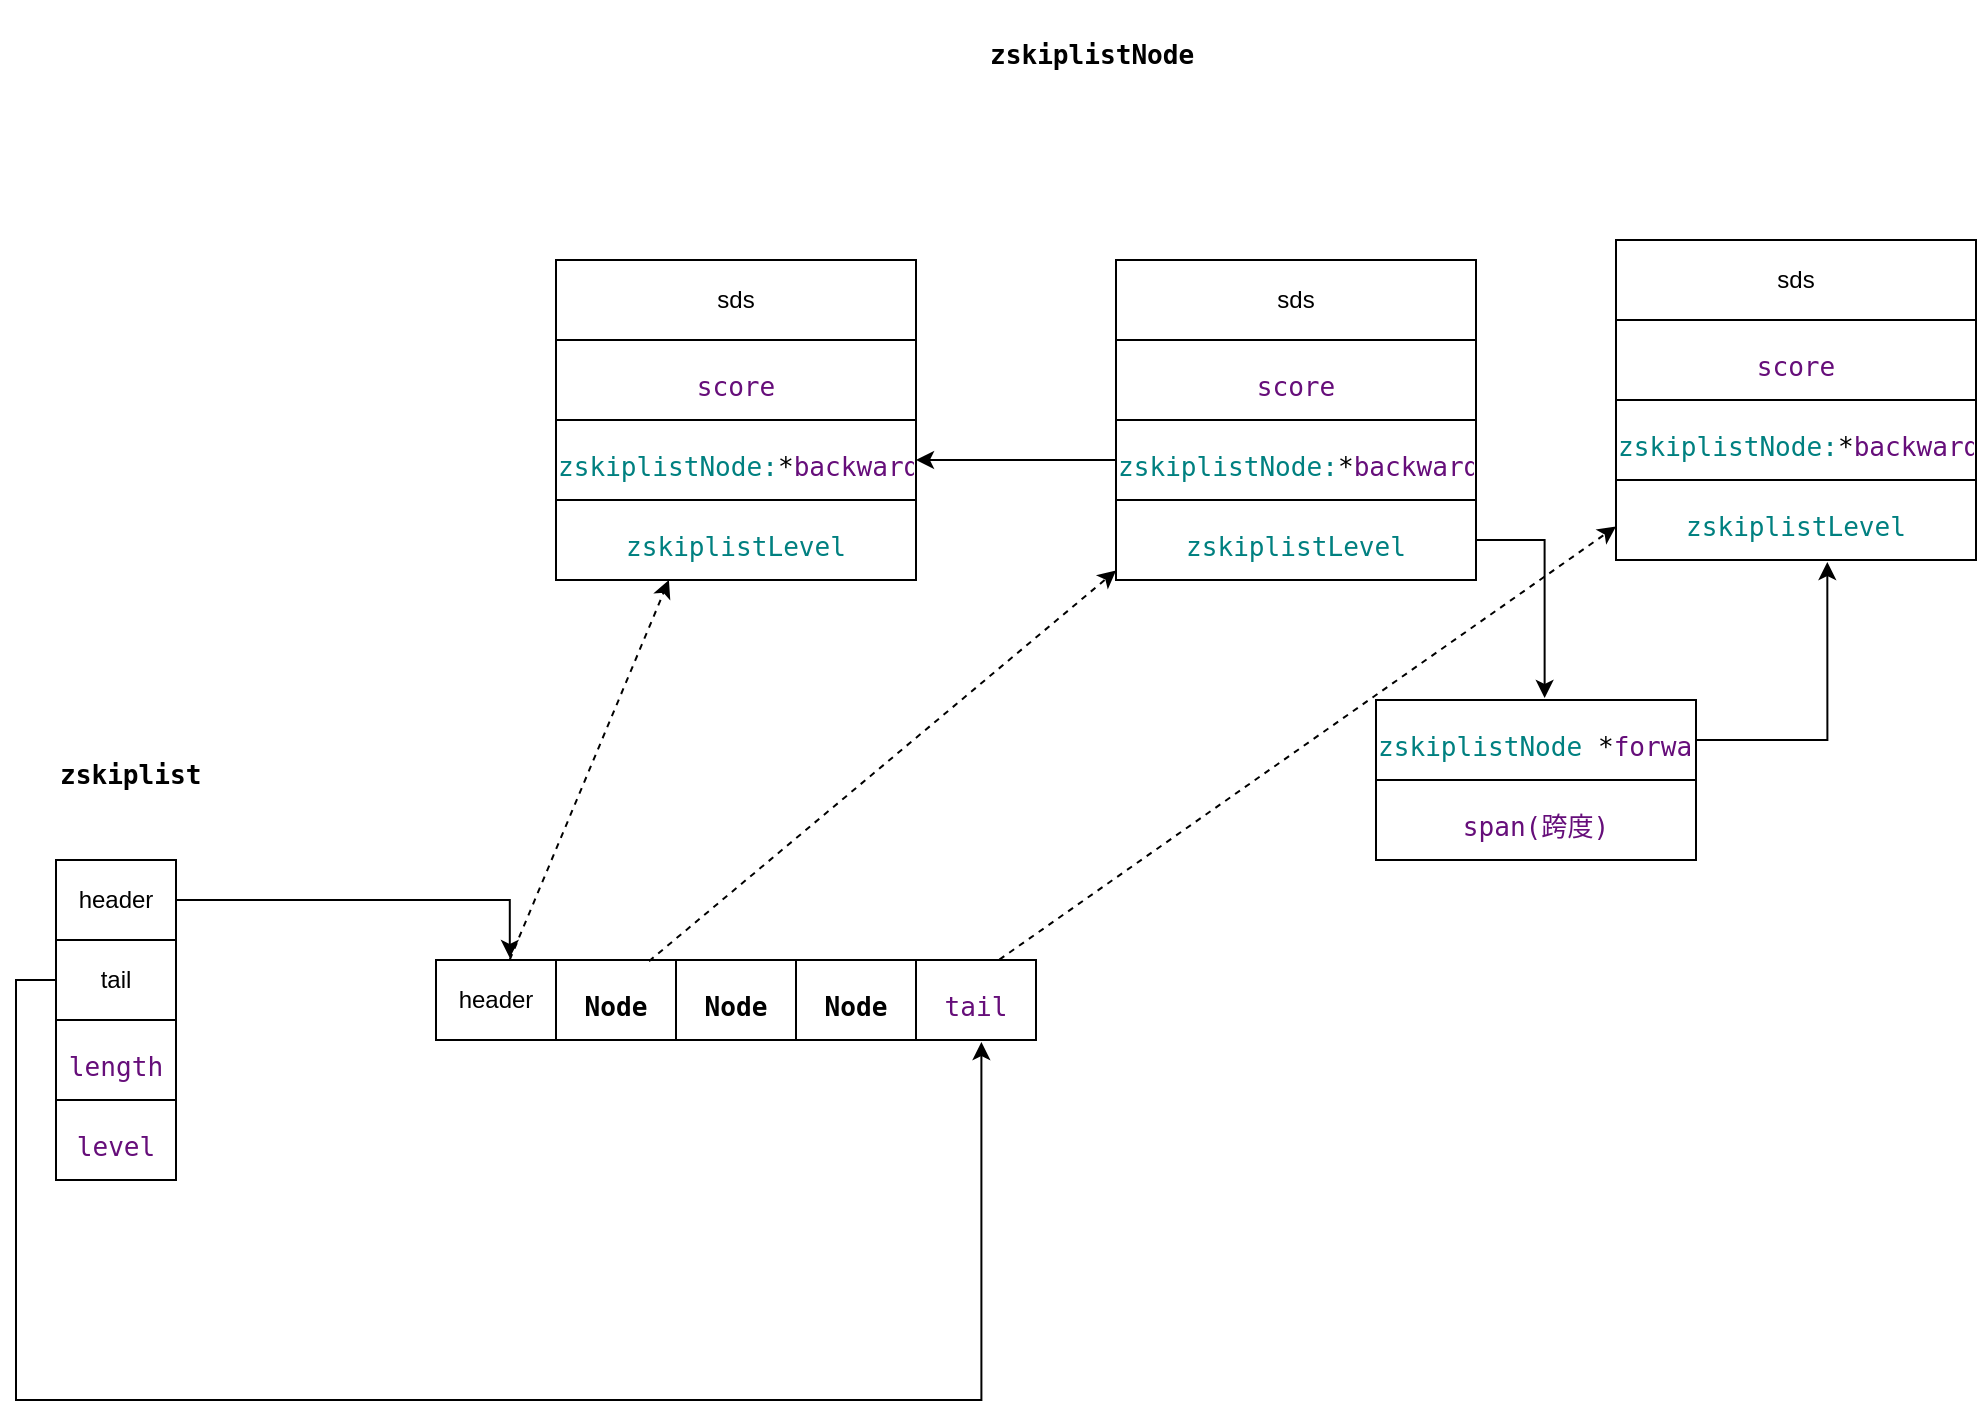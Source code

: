 <mxfile version="19.0.1" type="github">
  <diagram id="4bk-3TSJw1YxWKOTM-wk" name="第 1 页">
    <mxGraphModel dx="1038" dy="579" grid="1" gridSize="10" guides="1" tooltips="1" connect="1" arrows="1" fold="1" page="1" pageScale="1" pageWidth="20000" pageHeight="20000" math="0" shadow="0">
      <root>
        <mxCell id="0" />
        <mxCell id="1" parent="0" />
        <mxCell id="xa0LcUNzNGY0evP8suMF-8" value="" style="shape=table;startSize=0;container=1;collapsible=0;childLayout=tableLayout;" vertex="1" parent="1">
          <mxGeometry x="290" y="150" width="180" height="160" as="geometry" />
        </mxCell>
        <mxCell id="xa0LcUNzNGY0evP8suMF-9" value="" style="shape=tableRow;horizontal=0;startSize=0;swimlaneHead=0;swimlaneBody=0;top=0;left=0;bottom=0;right=0;collapsible=0;dropTarget=0;fillColor=none;points=[[0,0.5],[1,0.5]];portConstraint=eastwest;" vertex="1" parent="xa0LcUNzNGY0evP8suMF-8">
          <mxGeometry width="180" height="40" as="geometry" />
        </mxCell>
        <mxCell id="xa0LcUNzNGY0evP8suMF-10" value="sds" style="shape=partialRectangle;html=1;whiteSpace=wrap;connectable=0;overflow=hidden;fillColor=none;top=0;left=0;bottom=0;right=0;pointerEvents=1;" vertex="1" parent="xa0LcUNzNGY0evP8suMF-9">
          <mxGeometry width="180" height="40" as="geometry">
            <mxRectangle width="180" height="40" as="alternateBounds" />
          </mxGeometry>
        </mxCell>
        <mxCell id="xa0LcUNzNGY0evP8suMF-11" value="" style="shape=tableRow;horizontal=0;startSize=0;swimlaneHead=0;swimlaneBody=0;top=0;left=0;bottom=0;right=0;collapsible=0;dropTarget=0;fillColor=none;points=[[0,0.5],[1,0.5]];portConstraint=eastwest;" vertex="1" parent="xa0LcUNzNGY0evP8suMF-8">
          <mxGeometry y="40" width="180" height="40" as="geometry" />
        </mxCell>
        <mxCell id="xa0LcUNzNGY0evP8suMF-12" value="&lt;pre style=&quot;background-color: rgb(255, 255, 255); font-family: &amp;quot;JetBrains Mono&amp;quot;, monospace; font-size: 9.8pt;&quot;&gt;&lt;span style=&quot;color:#660e7a;&quot;&gt;score&lt;/span&gt;&lt;/pre&gt;" style="shape=partialRectangle;html=1;whiteSpace=wrap;connectable=0;overflow=hidden;fillColor=none;top=0;left=0;bottom=0;right=0;pointerEvents=1;" vertex="1" parent="xa0LcUNzNGY0evP8suMF-11">
          <mxGeometry width="180" height="40" as="geometry">
            <mxRectangle width="180" height="40" as="alternateBounds" />
          </mxGeometry>
        </mxCell>
        <mxCell id="xa0LcUNzNGY0evP8suMF-13" value="" style="shape=tableRow;horizontal=0;startSize=0;swimlaneHead=0;swimlaneBody=0;top=0;left=0;bottom=0;right=0;collapsible=0;dropTarget=0;fillColor=none;points=[[0,0.5],[1,0.5]];portConstraint=eastwest;" vertex="1" parent="xa0LcUNzNGY0evP8suMF-8">
          <mxGeometry y="80" width="180" height="40" as="geometry" />
        </mxCell>
        <mxCell id="xa0LcUNzNGY0evP8suMF-14" value="&lt;pre style=&quot;background-color: rgb(255, 255, 255); font-family: &amp;quot;JetBrains Mono&amp;quot;, monospace; font-size: 9.8pt;&quot;&gt;&lt;span style=&quot;color:#008080;&quot;&gt;zskiplistNode:&lt;/span&gt;*&lt;span style=&quot;font-size: 9.8pt; color: rgb(102, 14, 122);&quot;&gt;backward&lt;/span&gt;&lt;/pre&gt;" style="shape=partialRectangle;html=1;whiteSpace=wrap;connectable=0;overflow=hidden;fillColor=none;top=0;left=0;bottom=0;right=0;pointerEvents=1;" vertex="1" parent="xa0LcUNzNGY0evP8suMF-13">
          <mxGeometry width="180" height="40" as="geometry">
            <mxRectangle width="180" height="40" as="alternateBounds" />
          </mxGeometry>
        </mxCell>
        <mxCell id="xa0LcUNzNGY0evP8suMF-15" value="" style="shape=tableRow;horizontal=0;startSize=0;swimlaneHead=0;swimlaneBody=0;top=0;left=0;bottom=0;right=0;collapsible=0;dropTarget=0;fillColor=none;points=[[0,0.5],[1,0.5]];portConstraint=eastwest;" vertex="1" parent="xa0LcUNzNGY0evP8suMF-8">
          <mxGeometry y="120" width="180" height="40" as="geometry" />
        </mxCell>
        <mxCell id="xa0LcUNzNGY0evP8suMF-16" value="&lt;pre style=&quot;background-color: rgb(255, 255, 255); font-family: &amp;quot;JetBrains Mono&amp;quot;, monospace; font-size: 9.8pt;&quot;&gt;&lt;span style=&quot;color:#008080;&quot;&gt;zskiplistLevel&lt;/span&gt;&lt;/pre&gt;" style="shape=partialRectangle;html=1;whiteSpace=wrap;connectable=0;overflow=hidden;fillColor=none;top=0;left=0;bottom=0;right=0;pointerEvents=1;" vertex="1" parent="xa0LcUNzNGY0evP8suMF-15">
          <mxGeometry width="180" height="40" as="geometry">
            <mxRectangle width="180" height="40" as="alternateBounds" />
          </mxGeometry>
        </mxCell>
        <mxCell id="xa0LcUNzNGY0evP8suMF-22" value="&lt;pre style=&quot;background-color: rgb(255, 255, 255); font-family: &amp;quot;JetBrains Mono&amp;quot;, monospace; font-size: 9.8pt;&quot;&gt;&lt;b style=&quot;&quot;&gt;zskiplistNode&lt;/b&gt;&lt;/pre&gt;" style="text;whiteSpace=wrap;html=1;" vertex="1" parent="1">
          <mxGeometry x="505" y="20" width="110" height="60" as="geometry" />
        </mxCell>
        <mxCell id="xa0LcUNzNGY0evP8suMF-24" value="" style="shape=table;startSize=0;container=1;collapsible=0;childLayout=tableLayout;" vertex="1" parent="1">
          <mxGeometry x="570" y="150" width="180" height="160" as="geometry" />
        </mxCell>
        <mxCell id="xa0LcUNzNGY0evP8suMF-25" value="" style="shape=tableRow;horizontal=0;startSize=0;swimlaneHead=0;swimlaneBody=0;top=0;left=0;bottom=0;right=0;collapsible=0;dropTarget=0;fillColor=none;points=[[0,0.5],[1,0.5]];portConstraint=eastwest;" vertex="1" parent="xa0LcUNzNGY0evP8suMF-24">
          <mxGeometry width="180" height="40" as="geometry" />
        </mxCell>
        <mxCell id="xa0LcUNzNGY0evP8suMF-26" value="sds" style="shape=partialRectangle;html=1;whiteSpace=wrap;connectable=0;overflow=hidden;fillColor=none;top=0;left=0;bottom=0;right=0;pointerEvents=1;" vertex="1" parent="xa0LcUNzNGY0evP8suMF-25">
          <mxGeometry width="180" height="40" as="geometry">
            <mxRectangle width="180" height="40" as="alternateBounds" />
          </mxGeometry>
        </mxCell>
        <mxCell id="xa0LcUNzNGY0evP8suMF-27" value="" style="shape=tableRow;horizontal=0;startSize=0;swimlaneHead=0;swimlaneBody=0;top=0;left=0;bottom=0;right=0;collapsible=0;dropTarget=0;fillColor=none;points=[[0,0.5],[1,0.5]];portConstraint=eastwest;" vertex="1" parent="xa0LcUNzNGY0evP8suMF-24">
          <mxGeometry y="40" width="180" height="40" as="geometry" />
        </mxCell>
        <mxCell id="xa0LcUNzNGY0evP8suMF-28" value="&lt;pre style=&quot;background-color: rgb(255, 255, 255); font-family: &amp;quot;JetBrains Mono&amp;quot;, monospace; font-size: 9.8pt;&quot;&gt;&lt;span style=&quot;color:#660e7a;&quot;&gt;score&lt;/span&gt;&lt;/pre&gt;" style="shape=partialRectangle;html=1;whiteSpace=wrap;connectable=0;overflow=hidden;fillColor=none;top=0;left=0;bottom=0;right=0;pointerEvents=1;" vertex="1" parent="xa0LcUNzNGY0evP8suMF-27">
          <mxGeometry width="180" height="40" as="geometry">
            <mxRectangle width="180" height="40" as="alternateBounds" />
          </mxGeometry>
        </mxCell>
        <mxCell id="xa0LcUNzNGY0evP8suMF-29" value="" style="shape=tableRow;horizontal=0;startSize=0;swimlaneHead=0;swimlaneBody=0;top=0;left=0;bottom=0;right=0;collapsible=0;dropTarget=0;fillColor=none;points=[[0,0.5],[1,0.5]];portConstraint=eastwest;" vertex="1" parent="xa0LcUNzNGY0evP8suMF-24">
          <mxGeometry y="80" width="180" height="40" as="geometry" />
        </mxCell>
        <mxCell id="xa0LcUNzNGY0evP8suMF-30" value="&lt;pre style=&quot;background-color: rgb(255, 255, 255); font-family: &amp;quot;JetBrains Mono&amp;quot;, monospace; font-size: 9.8pt;&quot;&gt;&lt;pre style=&quot;font-family: &amp;quot;JetBrains Mono&amp;quot;, monospace; font-size: 9.8pt;&quot;&gt;&lt;span style=&quot;color: rgb(0, 128, 128);&quot;&gt;zskiplistNode:&lt;/span&gt;*&lt;span style=&quot;font-size: 9.8pt; color: rgb(102, 14, 122);&quot;&gt;backward&lt;/span&gt;&lt;/pre&gt;&lt;/pre&gt;" style="shape=partialRectangle;html=1;whiteSpace=wrap;connectable=0;overflow=hidden;fillColor=none;top=0;left=0;bottom=0;right=0;pointerEvents=1;" vertex="1" parent="xa0LcUNzNGY0evP8suMF-29">
          <mxGeometry width="180" height="40" as="geometry">
            <mxRectangle width="180" height="40" as="alternateBounds" />
          </mxGeometry>
        </mxCell>
        <mxCell id="xa0LcUNzNGY0evP8suMF-31" value="" style="shape=tableRow;horizontal=0;startSize=0;swimlaneHead=0;swimlaneBody=0;top=0;left=0;bottom=0;right=0;collapsible=0;dropTarget=0;fillColor=none;points=[[0,0.5],[1,0.5]];portConstraint=eastwest;" vertex="1" parent="xa0LcUNzNGY0evP8suMF-24">
          <mxGeometry y="120" width="180" height="40" as="geometry" />
        </mxCell>
        <mxCell id="xa0LcUNzNGY0evP8suMF-32" value="&lt;pre style=&quot;background-color: rgb(255, 255, 255); font-family: &amp;quot;JetBrains Mono&amp;quot;, monospace; font-size: 9.8pt;&quot;&gt;&lt;span style=&quot;color:#008080;&quot;&gt;zskiplistLevel&lt;/span&gt;&lt;/pre&gt;" style="shape=partialRectangle;html=1;whiteSpace=wrap;connectable=0;overflow=hidden;fillColor=none;top=0;left=0;bottom=0;right=0;pointerEvents=1;" vertex="1" parent="xa0LcUNzNGY0evP8suMF-31">
          <mxGeometry width="180" height="40" as="geometry">
            <mxRectangle width="180" height="40" as="alternateBounds" />
          </mxGeometry>
        </mxCell>
        <mxCell id="xa0LcUNzNGY0evP8suMF-34" style="edgeStyle=orthogonalEdgeStyle;rounded=0;orthogonalLoop=1;jettySize=auto;html=1;fontColor=#000000;" edge="1" parent="1" source="xa0LcUNzNGY0evP8suMF-29" target="xa0LcUNzNGY0evP8suMF-13">
          <mxGeometry relative="1" as="geometry" />
        </mxCell>
        <mxCell id="xa0LcUNzNGY0evP8suMF-35" style="edgeStyle=orthogonalEdgeStyle;rounded=0;orthogonalLoop=1;jettySize=auto;html=1;fontColor=#000000;entryX=0.527;entryY=-0.025;entryDx=0;entryDy=0;entryPerimeter=0;" edge="1" parent="1" source="xa0LcUNzNGY0evP8suMF-31" target="xa0LcUNzNGY0evP8suMF-37">
          <mxGeometry relative="1" as="geometry">
            <mxPoint x="210" y="290" as="targetPoint" />
          </mxGeometry>
        </mxCell>
        <mxCell id="xa0LcUNzNGY0evP8suMF-36" value="" style="shape=table;startSize=0;container=1;collapsible=0;childLayout=tableLayout;fontColor=#000000;" vertex="1" parent="1">
          <mxGeometry x="700" y="370" width="160" height="80" as="geometry" />
        </mxCell>
        <mxCell id="xa0LcUNzNGY0evP8suMF-37" value="" style="shape=tableRow;horizontal=0;startSize=0;swimlaneHead=0;swimlaneBody=0;top=0;left=0;bottom=0;right=0;collapsible=0;dropTarget=0;fillColor=none;points=[[0,0.5],[1,0.5]];portConstraint=eastwest;fontColor=#000000;" vertex="1" parent="xa0LcUNzNGY0evP8suMF-36">
          <mxGeometry width="160" height="40" as="geometry" />
        </mxCell>
        <mxCell id="xa0LcUNzNGY0evP8suMF-38" value="&lt;pre style=&quot;background-color: rgb(255, 255, 255); font-family: &amp;quot;JetBrains Mono&amp;quot;, monospace; font-size: 9.8pt;&quot;&gt;&lt;pre style=&quot;font-family: &amp;quot;JetBrains Mono&amp;quot;, monospace; font-size: 9.8pt;&quot;&gt;&lt;span style=&quot;color:#008080;&quot;&gt;zskiplistNode &lt;/span&gt;*&lt;span style=&quot;color:#660e7a;&quot;&gt;forward&lt;/span&gt;;&lt;/pre&gt;&lt;/pre&gt;" style="shape=partialRectangle;html=1;whiteSpace=wrap;connectable=0;overflow=hidden;fillColor=none;top=0;left=0;bottom=0;right=0;pointerEvents=1;fontColor=#000000;" vertex="1" parent="xa0LcUNzNGY0evP8suMF-37">
          <mxGeometry width="160" height="40" as="geometry">
            <mxRectangle width="160" height="40" as="alternateBounds" />
          </mxGeometry>
        </mxCell>
        <mxCell id="xa0LcUNzNGY0evP8suMF-39" value="" style="shape=tableRow;horizontal=0;startSize=0;swimlaneHead=0;swimlaneBody=0;top=0;left=0;bottom=0;right=0;collapsible=0;dropTarget=0;fillColor=none;points=[[0,0.5],[1,0.5]];portConstraint=eastwest;fontColor=#000000;" vertex="1" parent="xa0LcUNzNGY0evP8suMF-36">
          <mxGeometry y="40" width="160" height="40" as="geometry" />
        </mxCell>
        <mxCell id="xa0LcUNzNGY0evP8suMF-40" value="&lt;pre style=&quot;background-color: rgb(255, 255, 255); font-family: &amp;quot;JetBrains Mono&amp;quot;, monospace; font-size: 9.8pt;&quot;&gt;&lt;span style=&quot;color:#660e7a;&quot;&gt;span(跨度)&lt;/span&gt;&lt;/pre&gt;" style="shape=partialRectangle;html=1;whiteSpace=wrap;connectable=0;overflow=hidden;fillColor=none;top=0;left=0;bottom=0;right=0;pointerEvents=1;fontColor=#000000;" vertex="1" parent="xa0LcUNzNGY0evP8suMF-39">
          <mxGeometry width="160" height="40" as="geometry">
            <mxRectangle width="160" height="40" as="alternateBounds" />
          </mxGeometry>
        </mxCell>
        <mxCell id="xa0LcUNzNGY0evP8suMF-41" value="" style="shape=table;startSize=0;container=1;collapsible=0;childLayout=tableLayout;" vertex="1" parent="1">
          <mxGeometry x="820" y="140" width="180" height="160" as="geometry" />
        </mxCell>
        <mxCell id="xa0LcUNzNGY0evP8suMF-42" value="" style="shape=tableRow;horizontal=0;startSize=0;swimlaneHead=0;swimlaneBody=0;top=0;left=0;bottom=0;right=0;collapsible=0;dropTarget=0;fillColor=none;points=[[0,0.5],[1,0.5]];portConstraint=eastwest;" vertex="1" parent="xa0LcUNzNGY0evP8suMF-41">
          <mxGeometry width="180" height="40" as="geometry" />
        </mxCell>
        <mxCell id="xa0LcUNzNGY0evP8suMF-43" value="sds" style="shape=partialRectangle;html=1;whiteSpace=wrap;connectable=0;overflow=hidden;fillColor=none;top=0;left=0;bottom=0;right=0;pointerEvents=1;" vertex="1" parent="xa0LcUNzNGY0evP8suMF-42">
          <mxGeometry width="180" height="40" as="geometry">
            <mxRectangle width="180" height="40" as="alternateBounds" />
          </mxGeometry>
        </mxCell>
        <mxCell id="xa0LcUNzNGY0evP8suMF-44" value="" style="shape=tableRow;horizontal=0;startSize=0;swimlaneHead=0;swimlaneBody=0;top=0;left=0;bottom=0;right=0;collapsible=0;dropTarget=0;fillColor=none;points=[[0,0.5],[1,0.5]];portConstraint=eastwest;" vertex="1" parent="xa0LcUNzNGY0evP8suMF-41">
          <mxGeometry y="40" width="180" height="40" as="geometry" />
        </mxCell>
        <mxCell id="xa0LcUNzNGY0evP8suMF-45" value="&lt;pre style=&quot;background-color: rgb(255, 255, 255); font-family: &amp;quot;JetBrains Mono&amp;quot;, monospace; font-size: 9.8pt;&quot;&gt;&lt;span style=&quot;color:#660e7a;&quot;&gt;score&lt;/span&gt;&lt;/pre&gt;" style="shape=partialRectangle;html=1;whiteSpace=wrap;connectable=0;overflow=hidden;fillColor=none;top=0;left=0;bottom=0;right=0;pointerEvents=1;" vertex="1" parent="xa0LcUNzNGY0evP8suMF-44">
          <mxGeometry width="180" height="40" as="geometry">
            <mxRectangle width="180" height="40" as="alternateBounds" />
          </mxGeometry>
        </mxCell>
        <mxCell id="xa0LcUNzNGY0evP8suMF-46" value="" style="shape=tableRow;horizontal=0;startSize=0;swimlaneHead=0;swimlaneBody=0;top=0;left=0;bottom=0;right=0;collapsible=0;dropTarget=0;fillColor=none;points=[[0,0.5],[1,0.5]];portConstraint=eastwest;" vertex="1" parent="xa0LcUNzNGY0evP8suMF-41">
          <mxGeometry y="80" width="180" height="40" as="geometry" />
        </mxCell>
        <mxCell id="xa0LcUNzNGY0evP8suMF-47" value="&lt;pre style=&quot;background-color: rgb(255, 255, 255); font-family: &amp;quot;JetBrains Mono&amp;quot;, monospace; font-size: 9.8pt;&quot;&gt;&lt;pre style=&quot;font-family: &amp;quot;JetBrains Mono&amp;quot;, monospace; font-size: 9.8pt;&quot;&gt;&lt;span style=&quot;color: rgb(0, 128, 128);&quot;&gt;zskiplistNode:&lt;/span&gt;*&lt;span style=&quot;font-size: 9.8pt; color: rgb(102, 14, 122);&quot;&gt;backward&lt;/span&gt;&lt;/pre&gt;&lt;/pre&gt;" style="shape=partialRectangle;html=1;whiteSpace=wrap;connectable=0;overflow=hidden;fillColor=none;top=0;left=0;bottom=0;right=0;pointerEvents=1;" vertex="1" parent="xa0LcUNzNGY0evP8suMF-46">
          <mxGeometry width="180" height="40" as="geometry">
            <mxRectangle width="180" height="40" as="alternateBounds" />
          </mxGeometry>
        </mxCell>
        <mxCell id="xa0LcUNzNGY0evP8suMF-48" value="" style="shape=tableRow;horizontal=0;startSize=0;swimlaneHead=0;swimlaneBody=0;top=0;left=0;bottom=0;right=0;collapsible=0;dropTarget=0;fillColor=none;points=[[0,0.5],[1,0.5]];portConstraint=eastwest;" vertex="1" parent="xa0LcUNzNGY0evP8suMF-41">
          <mxGeometry y="120" width="180" height="40" as="geometry" />
        </mxCell>
        <mxCell id="xa0LcUNzNGY0evP8suMF-49" value="&lt;pre style=&quot;background-color: rgb(255, 255, 255); font-family: &amp;quot;JetBrains Mono&amp;quot;, monospace; font-size: 9.8pt;&quot;&gt;&lt;span style=&quot;color:#008080;&quot;&gt;zskiplistLevel&lt;/span&gt;&lt;/pre&gt;" style="shape=partialRectangle;html=1;whiteSpace=wrap;connectable=0;overflow=hidden;fillColor=none;top=0;left=0;bottom=0;right=0;pointerEvents=1;" vertex="1" parent="xa0LcUNzNGY0evP8suMF-48">
          <mxGeometry width="180" height="40" as="geometry">
            <mxRectangle width="180" height="40" as="alternateBounds" />
          </mxGeometry>
        </mxCell>
        <mxCell id="xa0LcUNzNGY0evP8suMF-53" style="edgeStyle=orthogonalEdgeStyle;rounded=0;orthogonalLoop=1;jettySize=auto;html=1;entryX=0.587;entryY=1.025;entryDx=0;entryDy=0;entryPerimeter=0;fontColor=#000000;" edge="1" parent="1" source="xa0LcUNzNGY0evP8suMF-37" target="xa0LcUNzNGY0evP8suMF-48">
          <mxGeometry relative="1" as="geometry" />
        </mxCell>
        <mxCell id="xa0LcUNzNGY0evP8suMF-54" value="&lt;pre style=&quot;background-color: rgb(255, 255, 255); font-family: &amp;quot;JetBrains Mono&amp;quot;, monospace; font-size: 9.8pt;&quot;&gt;&lt;b style=&quot;&quot;&gt;zskiplist&lt;/b&gt;&lt;/pre&gt;" style="text;whiteSpace=wrap;html=1;fontColor=#000000;" vertex="1" parent="1">
          <mxGeometry x="40" y="380" width="80" height="60" as="geometry" />
        </mxCell>
        <mxCell id="xa0LcUNzNGY0evP8suMF-55" value="" style="shape=table;startSize=0;container=1;collapsible=0;childLayout=tableLayout;fontColor=#000000;" vertex="1" parent="1">
          <mxGeometry x="230" y="500" width="300" height="40" as="geometry" />
        </mxCell>
        <mxCell id="xa0LcUNzNGY0evP8suMF-56" value="" style="shape=tableRow;horizontal=0;startSize=0;swimlaneHead=0;swimlaneBody=0;top=0;left=0;bottom=0;right=0;collapsible=0;dropTarget=0;fillColor=none;points=[[0,0.5],[1,0.5]];portConstraint=eastwest;fontColor=#000000;" vertex="1" parent="xa0LcUNzNGY0evP8suMF-55">
          <mxGeometry width="300" height="40" as="geometry" />
        </mxCell>
        <mxCell id="xa0LcUNzNGY0evP8suMF-57" value="header" style="shape=partialRectangle;html=1;whiteSpace=wrap;connectable=0;overflow=hidden;fillColor=none;top=0;left=0;bottom=0;right=0;pointerEvents=1;fontColor=#000000;" vertex="1" parent="xa0LcUNzNGY0evP8suMF-56">
          <mxGeometry width="60" height="40" as="geometry">
            <mxRectangle width="60" height="40" as="alternateBounds" />
          </mxGeometry>
        </mxCell>
        <mxCell id="xa0LcUNzNGY0evP8suMF-58" value="&lt;pre style=&quot;text-align: left; background-color: rgb(255, 255, 255); font-family: &amp;quot;JetBrains Mono&amp;quot;, monospace; font-size: 9.8pt;&quot;&gt;&lt;b&gt;Node&lt;/b&gt;&lt;/pre&gt;" style="shape=partialRectangle;html=1;whiteSpace=wrap;connectable=0;overflow=hidden;fillColor=none;top=0;left=0;bottom=0;right=0;pointerEvents=1;fontColor=#000000;strokeColor=none;" vertex="1" parent="xa0LcUNzNGY0evP8suMF-56">
          <mxGeometry x="60" width="60" height="40" as="geometry">
            <mxRectangle width="60" height="40" as="alternateBounds" />
          </mxGeometry>
        </mxCell>
        <mxCell id="xa0LcUNzNGY0evP8suMF-59" value="&lt;pre style=&quot;text-align: left; background-color: rgb(255, 255, 255); font-family: &amp;quot;JetBrains Mono&amp;quot;, monospace; font-size: 9.8pt;&quot;&gt;&lt;b&gt;Node&lt;/b&gt;&lt;/pre&gt;" style="shape=partialRectangle;html=1;whiteSpace=wrap;connectable=0;overflow=hidden;fillColor=none;top=0;left=0;bottom=0;right=0;pointerEvents=1;fontColor=#000000;" vertex="1" parent="xa0LcUNzNGY0evP8suMF-56">
          <mxGeometry x="120" width="60" height="40" as="geometry">
            <mxRectangle width="60" height="40" as="alternateBounds" />
          </mxGeometry>
        </mxCell>
        <mxCell id="xa0LcUNzNGY0evP8suMF-60" value="&lt;pre style=&quot;text-align: left; background-color: rgb(255, 255, 255); font-family: &amp;quot;JetBrains Mono&amp;quot;, monospace; font-size: 9.8pt;&quot;&gt;&lt;b&gt;Node&lt;/b&gt;&lt;/pre&gt;" style="shape=partialRectangle;html=1;whiteSpace=wrap;connectable=0;overflow=hidden;fillColor=none;top=0;left=0;bottom=0;right=0;pointerEvents=1;fontColor=#000000;" vertex="1" parent="xa0LcUNzNGY0evP8suMF-56">
          <mxGeometry x="180" width="60" height="40" as="geometry">
            <mxRectangle width="60" height="40" as="alternateBounds" />
          </mxGeometry>
        </mxCell>
        <mxCell id="xa0LcUNzNGY0evP8suMF-61" value="&lt;pre style=&quot;background-color: rgb(255, 255, 255); font-family: &amp;quot;JetBrains Mono&amp;quot;, monospace; font-size: 9.8pt;&quot;&gt;&lt;span style=&quot;color:#660e7a;&quot;&gt;tail&lt;/span&gt;&lt;/pre&gt;" style="shape=partialRectangle;html=1;whiteSpace=wrap;connectable=0;overflow=hidden;fillColor=none;top=0;left=0;bottom=0;right=0;pointerEvents=1;fontColor=#000000;" vertex="1" parent="xa0LcUNzNGY0evP8suMF-56">
          <mxGeometry x="240" width="60" height="40" as="geometry">
            <mxRectangle width="60" height="40" as="alternateBounds" />
          </mxGeometry>
        </mxCell>
        <mxCell id="xa0LcUNzNGY0evP8suMF-68" value="" style="shape=table;startSize=0;container=1;collapsible=0;childLayout=tableLayout;fontColor=#000000;" vertex="1" parent="1">
          <mxGeometry x="40" y="450" width="60" height="160" as="geometry" />
        </mxCell>
        <mxCell id="xa0LcUNzNGY0evP8suMF-69" value="" style="shape=tableRow;horizontal=0;startSize=0;swimlaneHead=0;swimlaneBody=0;top=0;left=0;bottom=0;right=0;collapsible=0;dropTarget=0;fillColor=none;points=[[0,0.5],[1,0.5]];portConstraint=eastwest;fontColor=#000000;" vertex="1" parent="xa0LcUNzNGY0evP8suMF-68">
          <mxGeometry width="60" height="40" as="geometry" />
        </mxCell>
        <mxCell id="xa0LcUNzNGY0evP8suMF-70" value="header" style="shape=partialRectangle;html=1;whiteSpace=wrap;connectable=0;overflow=hidden;fillColor=none;top=0;left=0;bottom=0;right=0;pointerEvents=1;fontColor=#000000;" vertex="1" parent="xa0LcUNzNGY0evP8suMF-69">
          <mxGeometry width="60" height="40" as="geometry">
            <mxRectangle width="60" height="40" as="alternateBounds" />
          </mxGeometry>
        </mxCell>
        <mxCell id="xa0LcUNzNGY0evP8suMF-75" style="shape=tableRow;horizontal=0;startSize=0;swimlaneHead=0;swimlaneBody=0;top=0;left=0;bottom=0;right=0;collapsible=0;dropTarget=0;fillColor=none;points=[[0,0.5],[1,0.5]];portConstraint=eastwest;fontColor=#000000;" vertex="1" parent="xa0LcUNzNGY0evP8suMF-68">
          <mxGeometry y="40" width="60" height="40" as="geometry" />
        </mxCell>
        <mxCell id="xa0LcUNzNGY0evP8suMF-76" value="&lt;span style=&quot;&quot;&gt;tail&lt;/span&gt;" style="shape=partialRectangle;html=1;whiteSpace=wrap;connectable=0;overflow=hidden;fillColor=none;top=0;left=0;bottom=0;right=0;pointerEvents=1;fontColor=#000000;" vertex="1" parent="xa0LcUNzNGY0evP8suMF-75">
          <mxGeometry width="60" height="40" as="geometry">
            <mxRectangle width="60" height="40" as="alternateBounds" />
          </mxGeometry>
        </mxCell>
        <mxCell id="xa0LcUNzNGY0evP8suMF-71" value="" style="shape=tableRow;horizontal=0;startSize=0;swimlaneHead=0;swimlaneBody=0;top=0;left=0;bottom=0;right=0;collapsible=0;dropTarget=0;fillColor=none;points=[[0,0.5],[1,0.5]];portConstraint=eastwest;fontColor=#000000;" vertex="1" parent="xa0LcUNzNGY0evP8suMF-68">
          <mxGeometry y="80" width="60" height="40" as="geometry" />
        </mxCell>
        <mxCell id="xa0LcUNzNGY0evP8suMF-72" value="&lt;pre style=&quot;background-color: rgb(255, 255, 255); font-family: &amp;quot;JetBrains Mono&amp;quot;, monospace; font-size: 9.8pt;&quot;&gt;&lt;span style=&quot;color: rgb(102, 14, 122);&quot;&gt;length&lt;/span&gt;&lt;/pre&gt;" style="shape=partialRectangle;html=1;whiteSpace=wrap;connectable=0;overflow=hidden;fillColor=none;top=0;left=0;bottom=0;right=0;pointerEvents=1;fontColor=#000000;" vertex="1" parent="xa0LcUNzNGY0evP8suMF-71">
          <mxGeometry width="60" height="40" as="geometry">
            <mxRectangle width="60" height="40" as="alternateBounds" />
          </mxGeometry>
        </mxCell>
        <mxCell id="xa0LcUNzNGY0evP8suMF-73" value="" style="shape=tableRow;horizontal=0;startSize=0;swimlaneHead=0;swimlaneBody=0;top=0;left=0;bottom=0;right=0;collapsible=0;dropTarget=0;fillColor=none;points=[[0,0.5],[1,0.5]];portConstraint=eastwest;fontColor=#000000;" vertex="1" parent="xa0LcUNzNGY0evP8suMF-68">
          <mxGeometry y="120" width="60" height="40" as="geometry" />
        </mxCell>
        <mxCell id="xa0LcUNzNGY0evP8suMF-74" value="&lt;pre style=&quot;background-color: rgb(255, 255, 255); font-family: &amp;quot;JetBrains Mono&amp;quot;, monospace; font-size: 9.8pt;&quot;&gt;&lt;pre style=&quot;font-family: &amp;quot;JetBrains Mono&amp;quot;, monospace; font-size: 9.8pt;&quot;&gt;&lt;span style=&quot;color:#660e7a;&quot;&gt;level&lt;/span&gt;&lt;/pre&gt;&lt;/pre&gt;" style="shape=partialRectangle;html=1;whiteSpace=wrap;connectable=0;overflow=hidden;fillColor=none;top=0;left=0;bottom=0;right=0;pointerEvents=1;fontColor=#000000;" vertex="1" parent="xa0LcUNzNGY0evP8suMF-73">
          <mxGeometry width="60" height="40" as="geometry">
            <mxRectangle width="60" height="40" as="alternateBounds" />
          </mxGeometry>
        </mxCell>
        <mxCell id="xa0LcUNzNGY0evP8suMF-77" style="edgeStyle=orthogonalEdgeStyle;rounded=0;orthogonalLoop=1;jettySize=auto;html=1;entryX=0.123;entryY=-0.025;entryDx=0;entryDy=0;entryPerimeter=0;fontColor=#000000;" edge="1" parent="1" source="xa0LcUNzNGY0evP8suMF-69" target="xa0LcUNzNGY0evP8suMF-56">
          <mxGeometry relative="1" as="geometry" />
        </mxCell>
        <mxCell id="xa0LcUNzNGY0evP8suMF-79" style="edgeStyle=orthogonalEdgeStyle;rounded=0;orthogonalLoop=1;jettySize=auto;html=1;fontColor=#000000;exitX=0;exitY=0.5;exitDx=0;exitDy=0;entryX=0.909;entryY=1.025;entryDx=0;entryDy=0;entryPerimeter=0;" edge="1" parent="1" source="xa0LcUNzNGY0evP8suMF-75" target="xa0LcUNzNGY0evP8suMF-56">
          <mxGeometry relative="1" as="geometry">
            <mxPoint x="510" y="720" as="targetPoint" />
            <Array as="points">
              <mxPoint x="20" y="510" />
              <mxPoint x="20" y="720" />
              <mxPoint x="503" y="720" />
            </Array>
          </mxGeometry>
        </mxCell>
        <mxCell id="xa0LcUNzNGY0evP8suMF-87" style="rounded=0;orthogonalLoop=1;jettySize=auto;html=1;fontColor=#000000;dashed=1;exitX=0.123;exitY=-0.005;exitDx=0;exitDy=0;exitPerimeter=0;" edge="1" parent="1" source="xa0LcUNzNGY0evP8suMF-56" target="xa0LcUNzNGY0evP8suMF-8">
          <mxGeometry relative="1" as="geometry" />
        </mxCell>
        <mxCell id="xa0LcUNzNGY0evP8suMF-88" style="edgeStyle=none;rounded=0;orthogonalLoop=1;jettySize=auto;html=1;fontColor=#000000;dashed=1;exitX=0.355;exitY=0.015;exitDx=0;exitDy=0;exitPerimeter=0;" edge="1" parent="1" source="xa0LcUNzNGY0evP8suMF-56" target="xa0LcUNzNGY0evP8suMF-24">
          <mxGeometry relative="1" as="geometry" />
        </mxCell>
        <mxCell id="xa0LcUNzNGY0evP8suMF-89" style="edgeStyle=none;rounded=0;orthogonalLoop=1;jettySize=auto;html=1;fontColor=#000000;dashed=1;exitX=0.939;exitY=-0.005;exitDx=0;exitDy=0;exitPerimeter=0;" edge="1" parent="1" source="xa0LcUNzNGY0evP8suMF-56" target="xa0LcUNzNGY0evP8suMF-41">
          <mxGeometry relative="1" as="geometry" />
        </mxCell>
      </root>
    </mxGraphModel>
  </diagram>
</mxfile>
